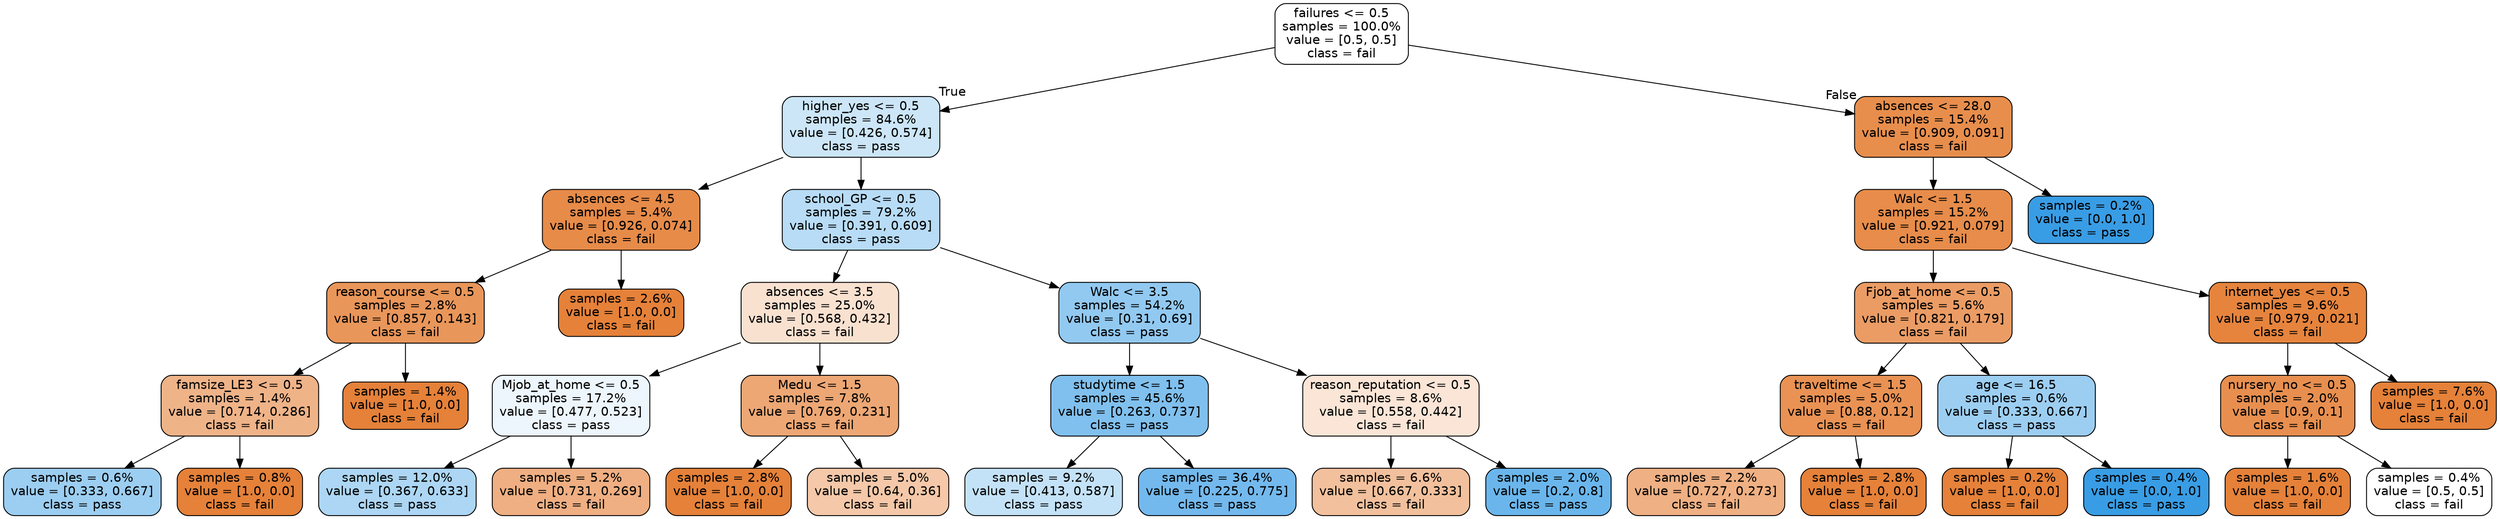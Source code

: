 digraph Tree {
node [shape=box, style="filled, rounded", color="black", fontname=helvetica] ;
edge [fontname=helvetica] ;
0 [label="failures <= 0.5\nsamples = 100.0%\nvalue = [0.5, 0.5]\nclass = fail", fillcolor="#ffffff"] ;
1 [label="higher_yes <= 0.5\nsamples = 84.6%\nvalue = [0.426, 0.574]\nclass = pass", fillcolor="#cce6f8"] ;
0 -> 1 [labeldistance=2.5, labelangle=45, headlabel="True"] ;
2 [label="absences <= 4.5\nsamples = 5.4%\nvalue = [0.926, 0.074]\nclass = fail", fillcolor="#e78b49"] ;
1 -> 2 ;
3 [label="reason_course <= 0.5\nsamples = 2.8%\nvalue = [0.857, 0.143]\nclass = fail", fillcolor="#e9965a"] ;
2 -> 3 ;
4 [label="famsize_LE3 <= 0.5\nsamples = 1.4%\nvalue = [0.714, 0.286]\nclass = fail", fillcolor="#efb388"] ;
3 -> 4 ;
5 [label="samples = 0.6%\nvalue = [0.333, 0.667]\nclass = pass", fillcolor="#9ccef2"] ;
4 -> 5 ;
6 [label="samples = 0.8%\nvalue = [1.0, 0.0]\nclass = fail", fillcolor="#e58139"] ;
4 -> 6 ;
7 [label="samples = 1.4%\nvalue = [1.0, 0.0]\nclass = fail", fillcolor="#e58139"] ;
3 -> 7 ;
8 [label="samples = 2.6%\nvalue = [1.0, 0.0]\nclass = fail", fillcolor="#e58139"] ;
2 -> 8 ;
9 [label="school_GP <= 0.5\nsamples = 79.2%\nvalue = [0.391, 0.609]\nclass = pass", fillcolor="#b8dcf6"] ;
1 -> 9 ;
10 [label="absences <= 3.5\nsamples = 25.0%\nvalue = [0.568, 0.432]\nclass = fail", fillcolor="#f9e1d0"] ;
9 -> 10 ;
11 [label="Mjob_at_home <= 0.5\nsamples = 17.2%\nvalue = [0.477, 0.523]\nclass = pass", fillcolor="#edf6fd"] ;
10 -> 11 ;
12 [label="samples = 12.0%\nvalue = [0.367, 0.633]\nclass = pass", fillcolor="#acd6f4"] ;
11 -> 12 ;
13 [label="samples = 5.2%\nvalue = [0.731, 0.269]\nclass = fail", fillcolor="#efaf82"] ;
11 -> 13 ;
14 [label="Medu <= 1.5\nsamples = 7.8%\nvalue = [0.769, 0.231]\nclass = fail", fillcolor="#eda774"] ;
10 -> 14 ;
15 [label="samples = 2.8%\nvalue = [1.0, 0.0]\nclass = fail", fillcolor="#e58139"] ;
14 -> 15 ;
16 [label="samples = 5.0%\nvalue = [0.64, 0.36]\nclass = fail", fillcolor="#f4c8a8"] ;
14 -> 16 ;
17 [label="Walc <= 3.5\nsamples = 54.2%\nvalue = [0.31, 0.69]\nclass = pass", fillcolor="#92c9f1"] ;
9 -> 17 ;
18 [label="studytime <= 1.5\nsamples = 45.6%\nvalue = [0.263, 0.737]\nclass = pass", fillcolor="#80c0ee"] ;
17 -> 18 ;
19 [label="samples = 9.2%\nvalue = [0.413, 0.587]\nclass = pass", fillcolor="#c4e2f7"] ;
18 -> 19 ;
20 [label="samples = 36.4%\nvalue = [0.225, 0.775]\nclass = pass", fillcolor="#73b9ed"] ;
18 -> 20 ;
21 [label="reason_reputation <= 0.5\nsamples = 8.6%\nvalue = [0.558, 0.442]\nclass = fail", fillcolor="#fae5d6"] ;
17 -> 21 ;
22 [label="samples = 6.6%\nvalue = [0.667, 0.333]\nclass = fail", fillcolor="#f2c09c"] ;
21 -> 22 ;
23 [label="samples = 2.0%\nvalue = [0.2, 0.8]\nclass = pass", fillcolor="#6ab6ec"] ;
21 -> 23 ;
24 [label="absences <= 28.0\nsamples = 15.4%\nvalue = [0.909, 0.091]\nclass = fail", fillcolor="#e88e4d"] ;
0 -> 24 [labeldistance=2.5, labelangle=-45, headlabel="False"] ;
25 [label="Walc <= 1.5\nsamples = 15.2%\nvalue = [0.921, 0.079]\nclass = fail", fillcolor="#e78c4a"] ;
24 -> 25 ;
26 [label="Fjob_at_home <= 0.5\nsamples = 5.6%\nvalue = [0.821, 0.179]\nclass = fail", fillcolor="#eb9c64"] ;
25 -> 26 ;
27 [label="traveltime <= 1.5\nsamples = 5.0%\nvalue = [0.88, 0.12]\nclass = fail", fillcolor="#e99254"] ;
26 -> 27 ;
28 [label="samples = 2.2%\nvalue = [0.727, 0.273]\nclass = fail", fillcolor="#efb083"] ;
27 -> 28 ;
29 [label="samples = 2.8%\nvalue = [1.0, 0.0]\nclass = fail", fillcolor="#e58139"] ;
27 -> 29 ;
30 [label="age <= 16.5\nsamples = 0.6%\nvalue = [0.333, 0.667]\nclass = pass", fillcolor="#9ccef2"] ;
26 -> 30 ;
31 [label="samples = 0.2%\nvalue = [1.0, 0.0]\nclass = fail", fillcolor="#e58139"] ;
30 -> 31 ;
32 [label="samples = 0.4%\nvalue = [0.0, 1.0]\nclass = pass", fillcolor="#399de5"] ;
30 -> 32 ;
33 [label="internet_yes <= 0.5\nsamples = 9.6%\nvalue = [0.979, 0.021]\nclass = fail", fillcolor="#e6843d"] ;
25 -> 33 ;
34 [label="nursery_no <= 0.5\nsamples = 2.0%\nvalue = [0.9, 0.1]\nclass = fail", fillcolor="#e88f4f"] ;
33 -> 34 ;
35 [label="samples = 1.6%\nvalue = [1.0, 0.0]\nclass = fail", fillcolor="#e58139"] ;
34 -> 35 ;
36 [label="samples = 0.4%\nvalue = [0.5, 0.5]\nclass = fail", fillcolor="#ffffff"] ;
34 -> 36 ;
37 [label="samples = 7.6%\nvalue = [1.0, 0.0]\nclass = fail", fillcolor="#e58139"] ;
33 -> 37 ;
38 [label="samples = 0.2%\nvalue = [0.0, 1.0]\nclass = pass", fillcolor="#399de5"] ;
24 -> 38 ;
}